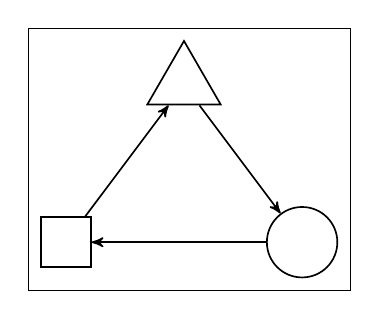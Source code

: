 \begin{tikzpicture}[->,>=stealth',semithick,show background rectangle]

%% Edge Types
\tikzstyle{arr}=[-latex, black, line width=0.5pt]
\tikzstyle{morph}=[-latex, black, dashed, line width=0.5pt]

%% Node Types
\tikzstyle{rect}=[rectangle, draw=black, inner sep=9pt]
\tikzstyle{circ}=[circle, draw=black, inner sep=9pt]
\tikzstyle{trigl}=[isosceles triangle, draw, shape border rotate=90, inner sep=5pt, isosceles triangle apex angle=60, isosceles triangle stretches, text depth=1ex]


\node[rect] at (1,0) (pro3) {};
\node[circ] at (4,0) (pro1) {};
\node[trigl] at (2.5,2) (pro2) {};

\draw (pro2) to node[midway,left]{} (pro1);
\draw (pro1) to node[midway,left]{} (pro3);
\draw (pro3) to node[midway,above]{} (pro2);

\end{tikzpicture}
